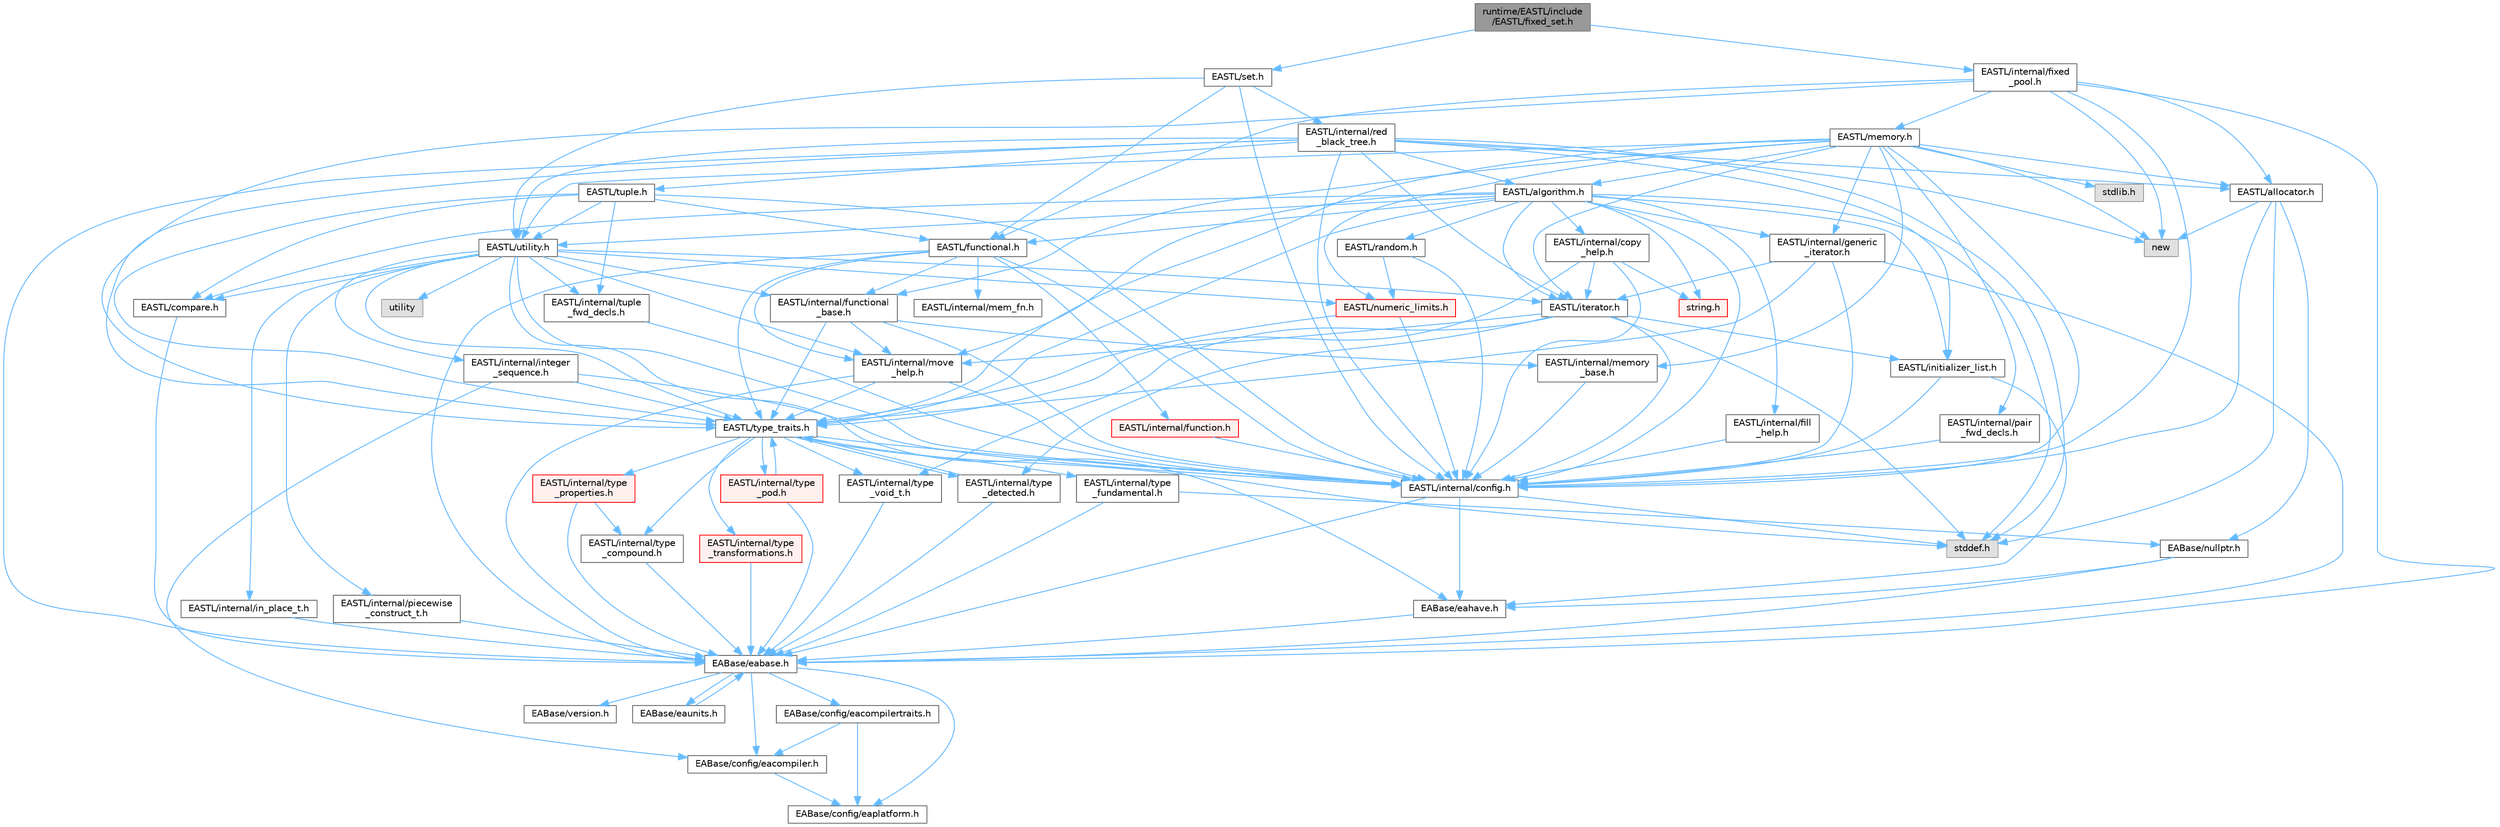 digraph "runtime/EASTL/include/EASTL/fixed_set.h"
{
 // LATEX_PDF_SIZE
  bgcolor="transparent";
  edge [fontname=Helvetica,fontsize=10,labelfontname=Helvetica,labelfontsize=10];
  node [fontname=Helvetica,fontsize=10,shape=box,height=0.2,width=0.4];
  Node1 [id="Node000001",label="runtime/EASTL/include\l/EASTL/fixed_set.h",height=0.2,width=0.4,color="gray40", fillcolor="grey60", style="filled", fontcolor="black",tooltip=" "];
  Node1 -> Node2 [id="edge1_Node000001_Node000002",color="steelblue1",style="solid",tooltip=" "];
  Node2 [id="Node000002",label="EASTL/set.h",height=0.2,width=0.4,color="grey40", fillcolor="white", style="filled",URL="$set_8h.html",tooltip=" "];
  Node2 -> Node3 [id="edge2_Node000002_Node000003",color="steelblue1",style="solid",tooltip=" "];
  Node3 [id="Node000003",label="EASTL/internal/config.h",height=0.2,width=0.4,color="grey40", fillcolor="white", style="filled",URL="$config_8h.html",tooltip=" "];
  Node3 -> Node4 [id="edge3_Node000003_Node000004",color="steelblue1",style="solid",tooltip=" "];
  Node4 [id="Node000004",label="EABase/eabase.h",height=0.2,width=0.4,color="grey40", fillcolor="white", style="filled",URL="$eabase_8h.html",tooltip=" "];
  Node4 -> Node5 [id="edge4_Node000004_Node000005",color="steelblue1",style="solid",tooltip=" "];
  Node5 [id="Node000005",label="EABase/config/eacompiler.h",height=0.2,width=0.4,color="grey40", fillcolor="white", style="filled",URL="$eacompiler_8h.html",tooltip=" "];
  Node5 -> Node6 [id="edge5_Node000005_Node000006",color="steelblue1",style="solid",tooltip=" "];
  Node6 [id="Node000006",label="EABase/config/eaplatform.h",height=0.2,width=0.4,color="grey40", fillcolor="white", style="filled",URL="$eaplatform_8h.html",tooltip=" "];
  Node4 -> Node7 [id="edge6_Node000004_Node000007",color="steelblue1",style="solid",tooltip=" "];
  Node7 [id="Node000007",label="EABase/config/eacompilertraits.h",height=0.2,width=0.4,color="grey40", fillcolor="white", style="filled",URL="$eacompilertraits_8h.html",tooltip=" "];
  Node7 -> Node6 [id="edge7_Node000007_Node000006",color="steelblue1",style="solid",tooltip=" "];
  Node7 -> Node5 [id="edge8_Node000007_Node000005",color="steelblue1",style="solid",tooltip=" "];
  Node4 -> Node6 [id="edge9_Node000004_Node000006",color="steelblue1",style="solid",tooltip=" "];
  Node4 -> Node8 [id="edge10_Node000004_Node000008",color="steelblue1",style="solid",tooltip=" "];
  Node8 [id="Node000008",label="EABase/version.h",height=0.2,width=0.4,color="grey40", fillcolor="white", style="filled",URL="$_e_a_s_t_l_2packages_2_e_a_base_2include_2_common_2_e_a_base_2version_8h.html",tooltip=" "];
  Node4 -> Node9 [id="edge11_Node000004_Node000009",color="steelblue1",style="solid",tooltip=" "];
  Node9 [id="Node000009",label="EABase/eaunits.h",height=0.2,width=0.4,color="grey40", fillcolor="white", style="filled",URL="$eaunits_8h.html",tooltip=" "];
  Node9 -> Node4 [id="edge12_Node000009_Node000004",color="steelblue1",style="solid",tooltip=" "];
  Node3 -> Node10 [id="edge13_Node000003_Node000010",color="steelblue1",style="solid",tooltip=" "];
  Node10 [id="Node000010",label="EABase/eahave.h",height=0.2,width=0.4,color="grey40", fillcolor="white", style="filled",URL="$eahave_8h.html",tooltip=" "];
  Node10 -> Node4 [id="edge14_Node000010_Node000004",color="steelblue1",style="solid",tooltip=" "];
  Node3 -> Node11 [id="edge15_Node000003_Node000011",color="steelblue1",style="solid",tooltip=" "];
  Node11 [id="Node000011",label="stddef.h",height=0.2,width=0.4,color="grey60", fillcolor="#E0E0E0", style="filled",tooltip=" "];
  Node2 -> Node12 [id="edge16_Node000002_Node000012",color="steelblue1",style="solid",tooltip=" "];
  Node12 [id="Node000012",label="EASTL/internal/red\l_black_tree.h",height=0.2,width=0.4,color="grey40", fillcolor="white", style="filled",URL="$red__black__tree_8h.html",tooltip=" "];
  Node12 -> Node4 [id="edge17_Node000012_Node000004",color="steelblue1",style="solid",tooltip=" "];
  Node12 -> Node3 [id="edge18_Node000012_Node000003",color="steelblue1",style="solid",tooltip=" "];
  Node12 -> Node13 [id="edge19_Node000012_Node000013",color="steelblue1",style="solid",tooltip=" "];
  Node13 [id="Node000013",label="EASTL/type_traits.h",height=0.2,width=0.4,color="grey40", fillcolor="white", style="filled",URL="$_e_a_s_t_l_2include_2_e_a_s_t_l_2type__traits_8h.html",tooltip=" "];
  Node13 -> Node3 [id="edge20_Node000013_Node000003",color="steelblue1",style="solid",tooltip=" "];
  Node13 -> Node11 [id="edge21_Node000013_Node000011",color="steelblue1",style="solid",tooltip=" "];
  Node13 -> Node14 [id="edge22_Node000013_Node000014",color="steelblue1",style="solid",tooltip=" "];
  Node14 [id="Node000014",label="EASTL/internal/type\l_fundamental.h",height=0.2,width=0.4,color="grey40", fillcolor="white", style="filled",URL="$type__fundamental_8h.html",tooltip=" "];
  Node14 -> Node4 [id="edge23_Node000014_Node000004",color="steelblue1",style="solid",tooltip=" "];
  Node14 -> Node15 [id="edge24_Node000014_Node000015",color="steelblue1",style="solid",tooltip=" "];
  Node15 [id="Node000015",label="EABase/nullptr.h",height=0.2,width=0.4,color="grey40", fillcolor="white", style="filled",URL="$nullptr_8h.html",tooltip=" "];
  Node15 -> Node4 [id="edge25_Node000015_Node000004",color="steelblue1",style="solid",tooltip=" "];
  Node15 -> Node10 [id="edge26_Node000015_Node000010",color="steelblue1",style="solid",tooltip=" "];
  Node13 -> Node16 [id="edge27_Node000013_Node000016",color="steelblue1",style="solid",tooltip=" "];
  Node16 [id="Node000016",label="EASTL/internal/type\l_transformations.h",height=0.2,width=0.4,color="red", fillcolor="#FFF0F0", style="filled",URL="$type__transformations_8h.html",tooltip=" "];
  Node16 -> Node4 [id="edge28_Node000016_Node000004",color="steelblue1",style="solid",tooltip=" "];
  Node13 -> Node18 [id="edge29_Node000013_Node000018",color="steelblue1",style="solid",tooltip=" "];
  Node18 [id="Node000018",label="EASTL/internal/type\l_void_t.h",height=0.2,width=0.4,color="grey40", fillcolor="white", style="filled",URL="$type__void__t_8h.html",tooltip=" "];
  Node18 -> Node4 [id="edge30_Node000018_Node000004",color="steelblue1",style="solid",tooltip=" "];
  Node13 -> Node19 [id="edge31_Node000013_Node000019",color="steelblue1",style="solid",tooltip=" "];
  Node19 [id="Node000019",label="EASTL/internal/type\l_properties.h",height=0.2,width=0.4,color="red", fillcolor="#FFF0F0", style="filled",URL="$type__properties_8h.html",tooltip=" "];
  Node19 -> Node4 [id="edge32_Node000019_Node000004",color="steelblue1",style="solid",tooltip=" "];
  Node19 -> Node20 [id="edge33_Node000019_Node000020",color="steelblue1",style="solid",tooltip=" "];
  Node20 [id="Node000020",label="EASTL/internal/type\l_compound.h",height=0.2,width=0.4,color="grey40", fillcolor="white", style="filled",URL="$type__compound_8h.html",tooltip=" "];
  Node20 -> Node4 [id="edge34_Node000020_Node000004",color="steelblue1",style="solid",tooltip=" "];
  Node13 -> Node20 [id="edge35_Node000013_Node000020",color="steelblue1",style="solid",tooltip=" "];
  Node13 -> Node21 [id="edge36_Node000013_Node000021",color="steelblue1",style="solid",tooltip=" "];
  Node21 [id="Node000021",label="EASTL/internal/type\l_pod.h",height=0.2,width=0.4,color="red", fillcolor="#FFF0F0", style="filled",URL="$type__pod_8h.html",tooltip=" "];
  Node21 -> Node4 [id="edge37_Node000021_Node000004",color="steelblue1",style="solid",tooltip=" "];
  Node21 -> Node13 [id="edge38_Node000021_Node000013",color="steelblue1",style="solid",tooltip=" "];
  Node13 -> Node22 [id="edge39_Node000013_Node000022",color="steelblue1",style="solid",tooltip=" "];
  Node22 [id="Node000022",label="EASTL/internal/type\l_detected.h",height=0.2,width=0.4,color="grey40", fillcolor="white", style="filled",URL="$type__detected_8h.html",tooltip=" "];
  Node22 -> Node4 [id="edge40_Node000022_Node000004",color="steelblue1",style="solid",tooltip=" "];
  Node22 -> Node13 [id="edge41_Node000022_Node000013",color="steelblue1",style="solid",tooltip=" "];
  Node12 -> Node23 [id="edge42_Node000012_Node000023",color="steelblue1",style="solid",tooltip=" "];
  Node23 [id="Node000023",label="EASTL/allocator.h",height=0.2,width=0.4,color="grey40", fillcolor="white", style="filled",URL="$allocator_8h.html",tooltip=" "];
  Node23 -> Node3 [id="edge43_Node000023_Node000003",color="steelblue1",style="solid",tooltip=" "];
  Node23 -> Node15 [id="edge44_Node000023_Node000015",color="steelblue1",style="solid",tooltip=" "];
  Node23 -> Node11 [id="edge45_Node000023_Node000011",color="steelblue1",style="solid",tooltip=" "];
  Node23 -> Node24 [id="edge46_Node000023_Node000024",color="steelblue1",style="solid",tooltip=" "];
  Node24 [id="Node000024",label="new",height=0.2,width=0.4,color="grey60", fillcolor="#E0E0E0", style="filled",tooltip=" "];
  Node12 -> Node25 [id="edge47_Node000012_Node000025",color="steelblue1",style="solid",tooltip=" "];
  Node25 [id="Node000025",label="EASTL/iterator.h",height=0.2,width=0.4,color="grey40", fillcolor="white", style="filled",URL="$_e_a_s_t_l_2include_2_e_a_s_t_l_2iterator_8h.html",tooltip=" "];
  Node25 -> Node3 [id="edge48_Node000025_Node000003",color="steelblue1",style="solid",tooltip=" "];
  Node25 -> Node26 [id="edge49_Node000025_Node000026",color="steelblue1",style="solid",tooltip=" "];
  Node26 [id="Node000026",label="EASTL/internal/move\l_help.h",height=0.2,width=0.4,color="grey40", fillcolor="white", style="filled",URL="$move__help_8h.html",tooltip=" "];
  Node26 -> Node4 [id="edge50_Node000026_Node000004",color="steelblue1",style="solid",tooltip=" "];
  Node26 -> Node3 [id="edge51_Node000026_Node000003",color="steelblue1",style="solid",tooltip=" "];
  Node26 -> Node13 [id="edge52_Node000026_Node000013",color="steelblue1",style="solid",tooltip=" "];
  Node25 -> Node22 [id="edge53_Node000025_Node000022",color="steelblue1",style="solid",tooltip=" "];
  Node25 -> Node18 [id="edge54_Node000025_Node000018",color="steelblue1",style="solid",tooltip=" "];
  Node25 -> Node27 [id="edge55_Node000025_Node000027",color="steelblue1",style="solid",tooltip=" "];
  Node27 [id="Node000027",label="EASTL/initializer_list.h",height=0.2,width=0.4,color="grey40", fillcolor="white", style="filled",URL="$initializer__list_8h.html",tooltip=" "];
  Node27 -> Node3 [id="edge56_Node000027_Node000003",color="steelblue1",style="solid",tooltip=" "];
  Node27 -> Node10 [id="edge57_Node000027_Node000010",color="steelblue1",style="solid",tooltip=" "];
  Node25 -> Node11 [id="edge58_Node000025_Node000011",color="steelblue1",style="solid",tooltip=" "];
  Node12 -> Node28 [id="edge59_Node000012_Node000028",color="steelblue1",style="solid",tooltip=" "];
  Node28 [id="Node000028",label="EASTL/utility.h",height=0.2,width=0.4,color="grey40", fillcolor="white", style="filled",URL="$_e_a_s_t_l_2include_2_e_a_s_t_l_2utility_8h.html",tooltip=" "];
  Node28 -> Node3 [id="edge60_Node000028_Node000003",color="steelblue1",style="solid",tooltip=" "];
  Node28 -> Node13 [id="edge61_Node000028_Node000013",color="steelblue1",style="solid",tooltip=" "];
  Node28 -> Node25 [id="edge62_Node000028_Node000025",color="steelblue1",style="solid",tooltip=" "];
  Node28 -> Node29 [id="edge63_Node000028_Node000029",color="steelblue1",style="solid",tooltip=" "];
  Node29 [id="Node000029",label="EASTL/numeric_limits.h",height=0.2,width=0.4,color="red", fillcolor="#FFF0F0", style="filled",URL="$numeric__limits_8h.html",tooltip=" "];
  Node29 -> Node3 [id="edge64_Node000029_Node000003",color="steelblue1",style="solid",tooltip=" "];
  Node29 -> Node13 [id="edge65_Node000029_Node000013",color="steelblue1",style="solid",tooltip=" "];
  Node28 -> Node31 [id="edge66_Node000028_Node000031",color="steelblue1",style="solid",tooltip=" "];
  Node31 [id="Node000031",label="EASTL/compare.h",height=0.2,width=0.4,color="grey40", fillcolor="white", style="filled",URL="$compare_8h.html",tooltip=" "];
  Node31 -> Node4 [id="edge67_Node000031_Node000004",color="steelblue1",style="solid",tooltip=" "];
  Node28 -> Node32 [id="edge68_Node000028_Node000032",color="steelblue1",style="solid",tooltip=" "];
  Node32 [id="Node000032",label="EASTL/internal/functional\l_base.h",height=0.2,width=0.4,color="grey40", fillcolor="white", style="filled",URL="$functional__base_8h.html",tooltip=" "];
  Node32 -> Node3 [id="edge69_Node000032_Node000003",color="steelblue1",style="solid",tooltip=" "];
  Node32 -> Node33 [id="edge70_Node000032_Node000033",color="steelblue1",style="solid",tooltip=" "];
  Node33 [id="Node000033",label="EASTL/internal/memory\l_base.h",height=0.2,width=0.4,color="grey40", fillcolor="white", style="filled",URL="$memory__base_8h.html",tooltip=" "];
  Node33 -> Node3 [id="edge71_Node000033_Node000003",color="steelblue1",style="solid",tooltip=" "];
  Node32 -> Node26 [id="edge72_Node000032_Node000026",color="steelblue1",style="solid",tooltip=" "];
  Node32 -> Node13 [id="edge73_Node000032_Node000013",color="steelblue1",style="solid",tooltip=" "];
  Node28 -> Node26 [id="edge74_Node000028_Node000026",color="steelblue1",style="solid",tooltip=" "];
  Node28 -> Node10 [id="edge75_Node000028_Node000010",color="steelblue1",style="solid",tooltip=" "];
  Node28 -> Node34 [id="edge76_Node000028_Node000034",color="steelblue1",style="solid",tooltip=" "];
  Node34 [id="Node000034",label="EASTL/internal/integer\l_sequence.h",height=0.2,width=0.4,color="grey40", fillcolor="white", style="filled",URL="$integer__sequence_8h.html",tooltip=" "];
  Node34 -> Node5 [id="edge77_Node000034_Node000005",color="steelblue1",style="solid",tooltip=" "];
  Node34 -> Node3 [id="edge78_Node000034_Node000003",color="steelblue1",style="solid",tooltip=" "];
  Node34 -> Node13 [id="edge79_Node000034_Node000013",color="steelblue1",style="solid",tooltip=" "];
  Node28 -> Node35 [id="edge80_Node000028_Node000035",color="steelblue1",style="solid",tooltip=" "];
  Node35 [id="Node000035",label="EASTL/internal/tuple\l_fwd_decls.h",height=0.2,width=0.4,color="grey40", fillcolor="white", style="filled",URL="$tuple__fwd__decls_8h.html",tooltip=" "];
  Node35 -> Node3 [id="edge81_Node000035_Node000003",color="steelblue1",style="solid",tooltip=" "];
  Node28 -> Node36 [id="edge82_Node000028_Node000036",color="steelblue1",style="solid",tooltip=" "];
  Node36 [id="Node000036",label="EASTL/internal/in_place_t.h",height=0.2,width=0.4,color="grey40", fillcolor="white", style="filled",URL="$in__place__t_8h.html",tooltip=" "];
  Node36 -> Node4 [id="edge83_Node000036_Node000004",color="steelblue1",style="solid",tooltip=" "];
  Node28 -> Node37 [id="edge84_Node000028_Node000037",color="steelblue1",style="solid",tooltip=" "];
  Node37 [id="Node000037",label="EASTL/internal/piecewise\l_construct_t.h",height=0.2,width=0.4,color="grey40", fillcolor="white", style="filled",URL="$piecewise__construct__t_8h.html",tooltip=" "];
  Node37 -> Node4 [id="edge85_Node000037_Node000004",color="steelblue1",style="solid",tooltip=" "];
  Node28 -> Node38 [id="edge86_Node000028_Node000038",color="steelblue1",style="solid",tooltip=" "];
  Node38 [id="Node000038",label="utility",height=0.2,width=0.4,color="grey60", fillcolor="#E0E0E0", style="filled",tooltip=" "];
  Node12 -> Node39 [id="edge87_Node000012_Node000039",color="steelblue1",style="solid",tooltip=" "];
  Node39 [id="Node000039",label="EASTL/algorithm.h",height=0.2,width=0.4,color="grey40", fillcolor="white", style="filled",URL="$_e_a_s_t_l_2include_2_e_a_s_t_l_2algorithm_8h.html",tooltip=" "];
  Node39 -> Node3 [id="edge88_Node000039_Node000003",color="steelblue1",style="solid",tooltip=" "];
  Node39 -> Node13 [id="edge89_Node000039_Node000013",color="steelblue1",style="solid",tooltip=" "];
  Node39 -> Node26 [id="edge90_Node000039_Node000026",color="steelblue1",style="solid",tooltip=" "];
  Node39 -> Node40 [id="edge91_Node000039_Node000040",color="steelblue1",style="solid",tooltip=" "];
  Node40 [id="Node000040",label="EASTL/internal/copy\l_help.h",height=0.2,width=0.4,color="grey40", fillcolor="white", style="filled",URL="$copy__help_8h.html",tooltip=" "];
  Node40 -> Node3 [id="edge92_Node000040_Node000003",color="steelblue1",style="solid",tooltip=" "];
  Node40 -> Node13 [id="edge93_Node000040_Node000013",color="steelblue1",style="solid",tooltip=" "];
  Node40 -> Node25 [id="edge94_Node000040_Node000025",color="steelblue1",style="solid",tooltip=" "];
  Node40 -> Node41 [id="edge95_Node000040_Node000041",color="steelblue1",style="solid",tooltip=" "];
  Node41 [id="Node000041",label="string.h",height=0.2,width=0.4,color="red", fillcolor="#FFF0F0", style="filled",URL="$string_8h.html",tooltip=" "];
  Node39 -> Node151 [id="edge96_Node000039_Node000151",color="steelblue1",style="solid",tooltip=" "];
  Node151 [id="Node000151",label="EASTL/internal/fill\l_help.h",height=0.2,width=0.4,color="grey40", fillcolor="white", style="filled",URL="$fill__help_8h.html",tooltip=" "];
  Node151 -> Node3 [id="edge97_Node000151_Node000003",color="steelblue1",style="solid",tooltip=" "];
  Node39 -> Node27 [id="edge98_Node000039_Node000027",color="steelblue1",style="solid",tooltip=" "];
  Node39 -> Node25 [id="edge99_Node000039_Node000025",color="steelblue1",style="solid",tooltip=" "];
  Node39 -> Node61 [id="edge100_Node000039_Node000061",color="steelblue1",style="solid",tooltip=" "];
  Node61 [id="Node000061",label="EASTL/functional.h",height=0.2,width=0.4,color="grey40", fillcolor="white", style="filled",URL="$_e_a_s_t_l_2include_2_e_a_s_t_l_2functional_8h.html",tooltip=" "];
  Node61 -> Node4 [id="edge101_Node000061_Node000004",color="steelblue1",style="solid",tooltip=" "];
  Node61 -> Node3 [id="edge102_Node000061_Node000003",color="steelblue1",style="solid",tooltip=" "];
  Node61 -> Node26 [id="edge103_Node000061_Node000026",color="steelblue1",style="solid",tooltip=" "];
  Node61 -> Node13 [id="edge104_Node000061_Node000013",color="steelblue1",style="solid",tooltip=" "];
  Node61 -> Node32 [id="edge105_Node000061_Node000032",color="steelblue1",style="solid",tooltip=" "];
  Node61 -> Node62 [id="edge106_Node000061_Node000062",color="steelblue1",style="solid",tooltip=" "];
  Node62 [id="Node000062",label="EASTL/internal/mem_fn.h",height=0.2,width=0.4,color="grey40", fillcolor="white", style="filled",URL="$mem__fn_8h.html",tooltip=" "];
  Node61 -> Node63 [id="edge107_Node000061_Node000063",color="steelblue1",style="solid",tooltip=" "];
  Node63 [id="Node000063",label="EASTL/internal/function.h",height=0.2,width=0.4,color="red", fillcolor="#FFF0F0", style="filled",URL="$_e_a_s_t_l_2include_2_e_a_s_t_l_2internal_2function_8h.html",tooltip=" "];
  Node63 -> Node3 [id="edge108_Node000063_Node000003",color="steelblue1",style="solid",tooltip=" "];
  Node39 -> Node28 [id="edge109_Node000039_Node000028",color="steelblue1",style="solid",tooltip=" "];
  Node39 -> Node52 [id="edge110_Node000039_Node000052",color="steelblue1",style="solid",tooltip=" "];
  Node52 [id="Node000052",label="EASTL/internal/generic\l_iterator.h",height=0.2,width=0.4,color="grey40", fillcolor="white", style="filled",URL="$generic__iterator_8h.html",tooltip=" "];
  Node52 -> Node4 [id="edge111_Node000052_Node000004",color="steelblue1",style="solid",tooltip=" "];
  Node52 -> Node3 [id="edge112_Node000052_Node000003",color="steelblue1",style="solid",tooltip=" "];
  Node52 -> Node25 [id="edge113_Node000052_Node000025",color="steelblue1",style="solid",tooltip=" "];
  Node52 -> Node13 [id="edge114_Node000052_Node000013",color="steelblue1",style="solid",tooltip=" "];
  Node39 -> Node152 [id="edge115_Node000039_Node000152",color="steelblue1",style="solid",tooltip=" "];
  Node152 [id="Node000152",label="EASTL/random.h",height=0.2,width=0.4,color="grey40", fillcolor="white", style="filled",URL="$random_8h.html",tooltip=" "];
  Node152 -> Node3 [id="edge116_Node000152_Node000003",color="steelblue1",style="solid",tooltip=" "];
  Node152 -> Node29 [id="edge117_Node000152_Node000029",color="steelblue1",style="solid",tooltip=" "];
  Node39 -> Node31 [id="edge118_Node000039_Node000031",color="steelblue1",style="solid",tooltip=" "];
  Node39 -> Node11 [id="edge119_Node000039_Node000011",color="steelblue1",style="solid",tooltip=" "];
  Node39 -> Node41 [id="edge120_Node000039_Node000041",color="steelblue1",style="solid",tooltip=" "];
  Node12 -> Node27 [id="edge121_Node000012_Node000027",color="steelblue1",style="solid",tooltip=" "];
  Node12 -> Node153 [id="edge122_Node000012_Node000153",color="steelblue1",style="solid",tooltip=" "];
  Node153 [id="Node000153",label="EASTL/tuple.h",height=0.2,width=0.4,color="grey40", fillcolor="white", style="filled",URL="$tuple_8h.html",tooltip=" "];
  Node153 -> Node3 [id="edge123_Node000153_Node000003",color="steelblue1",style="solid",tooltip=" "];
  Node153 -> Node31 [id="edge124_Node000153_Node000031",color="steelblue1",style="solid",tooltip=" "];
  Node153 -> Node61 [id="edge125_Node000153_Node000061",color="steelblue1",style="solid",tooltip=" "];
  Node153 -> Node13 [id="edge126_Node000153_Node000013",color="steelblue1",style="solid",tooltip=" "];
  Node153 -> Node28 [id="edge127_Node000153_Node000028",color="steelblue1",style="solid",tooltip=" "];
  Node153 -> Node35 [id="edge128_Node000153_Node000035",color="steelblue1",style="solid",tooltip=" "];
  Node12 -> Node24 [id="edge129_Node000012_Node000024",color="steelblue1",style="solid",tooltip=" "];
  Node12 -> Node11 [id="edge130_Node000012_Node000011",color="steelblue1",style="solid",tooltip=" "];
  Node2 -> Node61 [id="edge131_Node000002_Node000061",color="steelblue1",style="solid",tooltip=" "];
  Node2 -> Node28 [id="edge132_Node000002_Node000028",color="steelblue1",style="solid",tooltip=" "];
  Node1 -> Node154 [id="edge133_Node000001_Node000154",color="steelblue1",style="solid",tooltip=" "];
  Node154 [id="Node000154",label="EASTL/internal/fixed\l_pool.h",height=0.2,width=0.4,color="grey40", fillcolor="white", style="filled",URL="$fixed__pool_8h.html",tooltip=" "];
  Node154 -> Node4 [id="edge134_Node000154_Node000004",color="steelblue1",style="solid",tooltip=" "];
  Node154 -> Node3 [id="edge135_Node000154_Node000003",color="steelblue1",style="solid",tooltip=" "];
  Node154 -> Node61 [id="edge136_Node000154_Node000061",color="steelblue1",style="solid",tooltip=" "];
  Node154 -> Node51 [id="edge137_Node000154_Node000051",color="steelblue1",style="solid",tooltip=" "];
  Node51 [id="Node000051",label="EASTL/memory.h",height=0.2,width=0.4,color="grey40", fillcolor="white", style="filled",URL="$_e_a_s_t_l_2include_2_e_a_s_t_l_2memory_8h.html",tooltip=" "];
  Node51 -> Node3 [id="edge138_Node000051_Node000003",color="steelblue1",style="solid",tooltip=" "];
  Node51 -> Node33 [id="edge139_Node000051_Node000033",color="steelblue1",style="solid",tooltip=" "];
  Node51 -> Node52 [id="edge140_Node000051_Node000052",color="steelblue1",style="solid",tooltip=" "];
  Node51 -> Node53 [id="edge141_Node000051_Node000053",color="steelblue1",style="solid",tooltip=" "];
  Node53 [id="Node000053",label="EASTL/internal/pair\l_fwd_decls.h",height=0.2,width=0.4,color="grey40", fillcolor="white", style="filled",URL="$pair__fwd__decls_8h.html",tooltip=" "];
  Node53 -> Node3 [id="edge142_Node000053_Node000003",color="steelblue1",style="solid",tooltip=" "];
  Node51 -> Node32 [id="edge143_Node000051_Node000032",color="steelblue1",style="solid",tooltip=" "];
  Node51 -> Node39 [id="edge144_Node000051_Node000039",color="steelblue1",style="solid",tooltip=" "];
  Node51 -> Node13 [id="edge145_Node000051_Node000013",color="steelblue1",style="solid",tooltip=" "];
  Node51 -> Node23 [id="edge146_Node000051_Node000023",color="steelblue1",style="solid",tooltip=" "];
  Node51 -> Node25 [id="edge147_Node000051_Node000025",color="steelblue1",style="solid",tooltip=" "];
  Node51 -> Node28 [id="edge148_Node000051_Node000028",color="steelblue1",style="solid",tooltip=" "];
  Node51 -> Node29 [id="edge149_Node000051_Node000029",color="steelblue1",style="solid",tooltip=" "];
  Node51 -> Node54 [id="edge150_Node000051_Node000054",color="steelblue1",style="solid",tooltip=" "];
  Node54 [id="Node000054",label="stdlib.h",height=0.2,width=0.4,color="grey60", fillcolor="#E0E0E0", style="filled",tooltip=" "];
  Node51 -> Node24 [id="edge151_Node000051_Node000024",color="steelblue1",style="solid",tooltip=" "];
  Node154 -> Node23 [id="edge152_Node000154_Node000023",color="steelblue1",style="solid",tooltip=" "];
  Node154 -> Node13 [id="edge153_Node000154_Node000013",color="steelblue1",style="solid",tooltip=" "];
  Node154 -> Node24 [id="edge154_Node000154_Node000024",color="steelblue1",style="solid",tooltip=" "];
}
